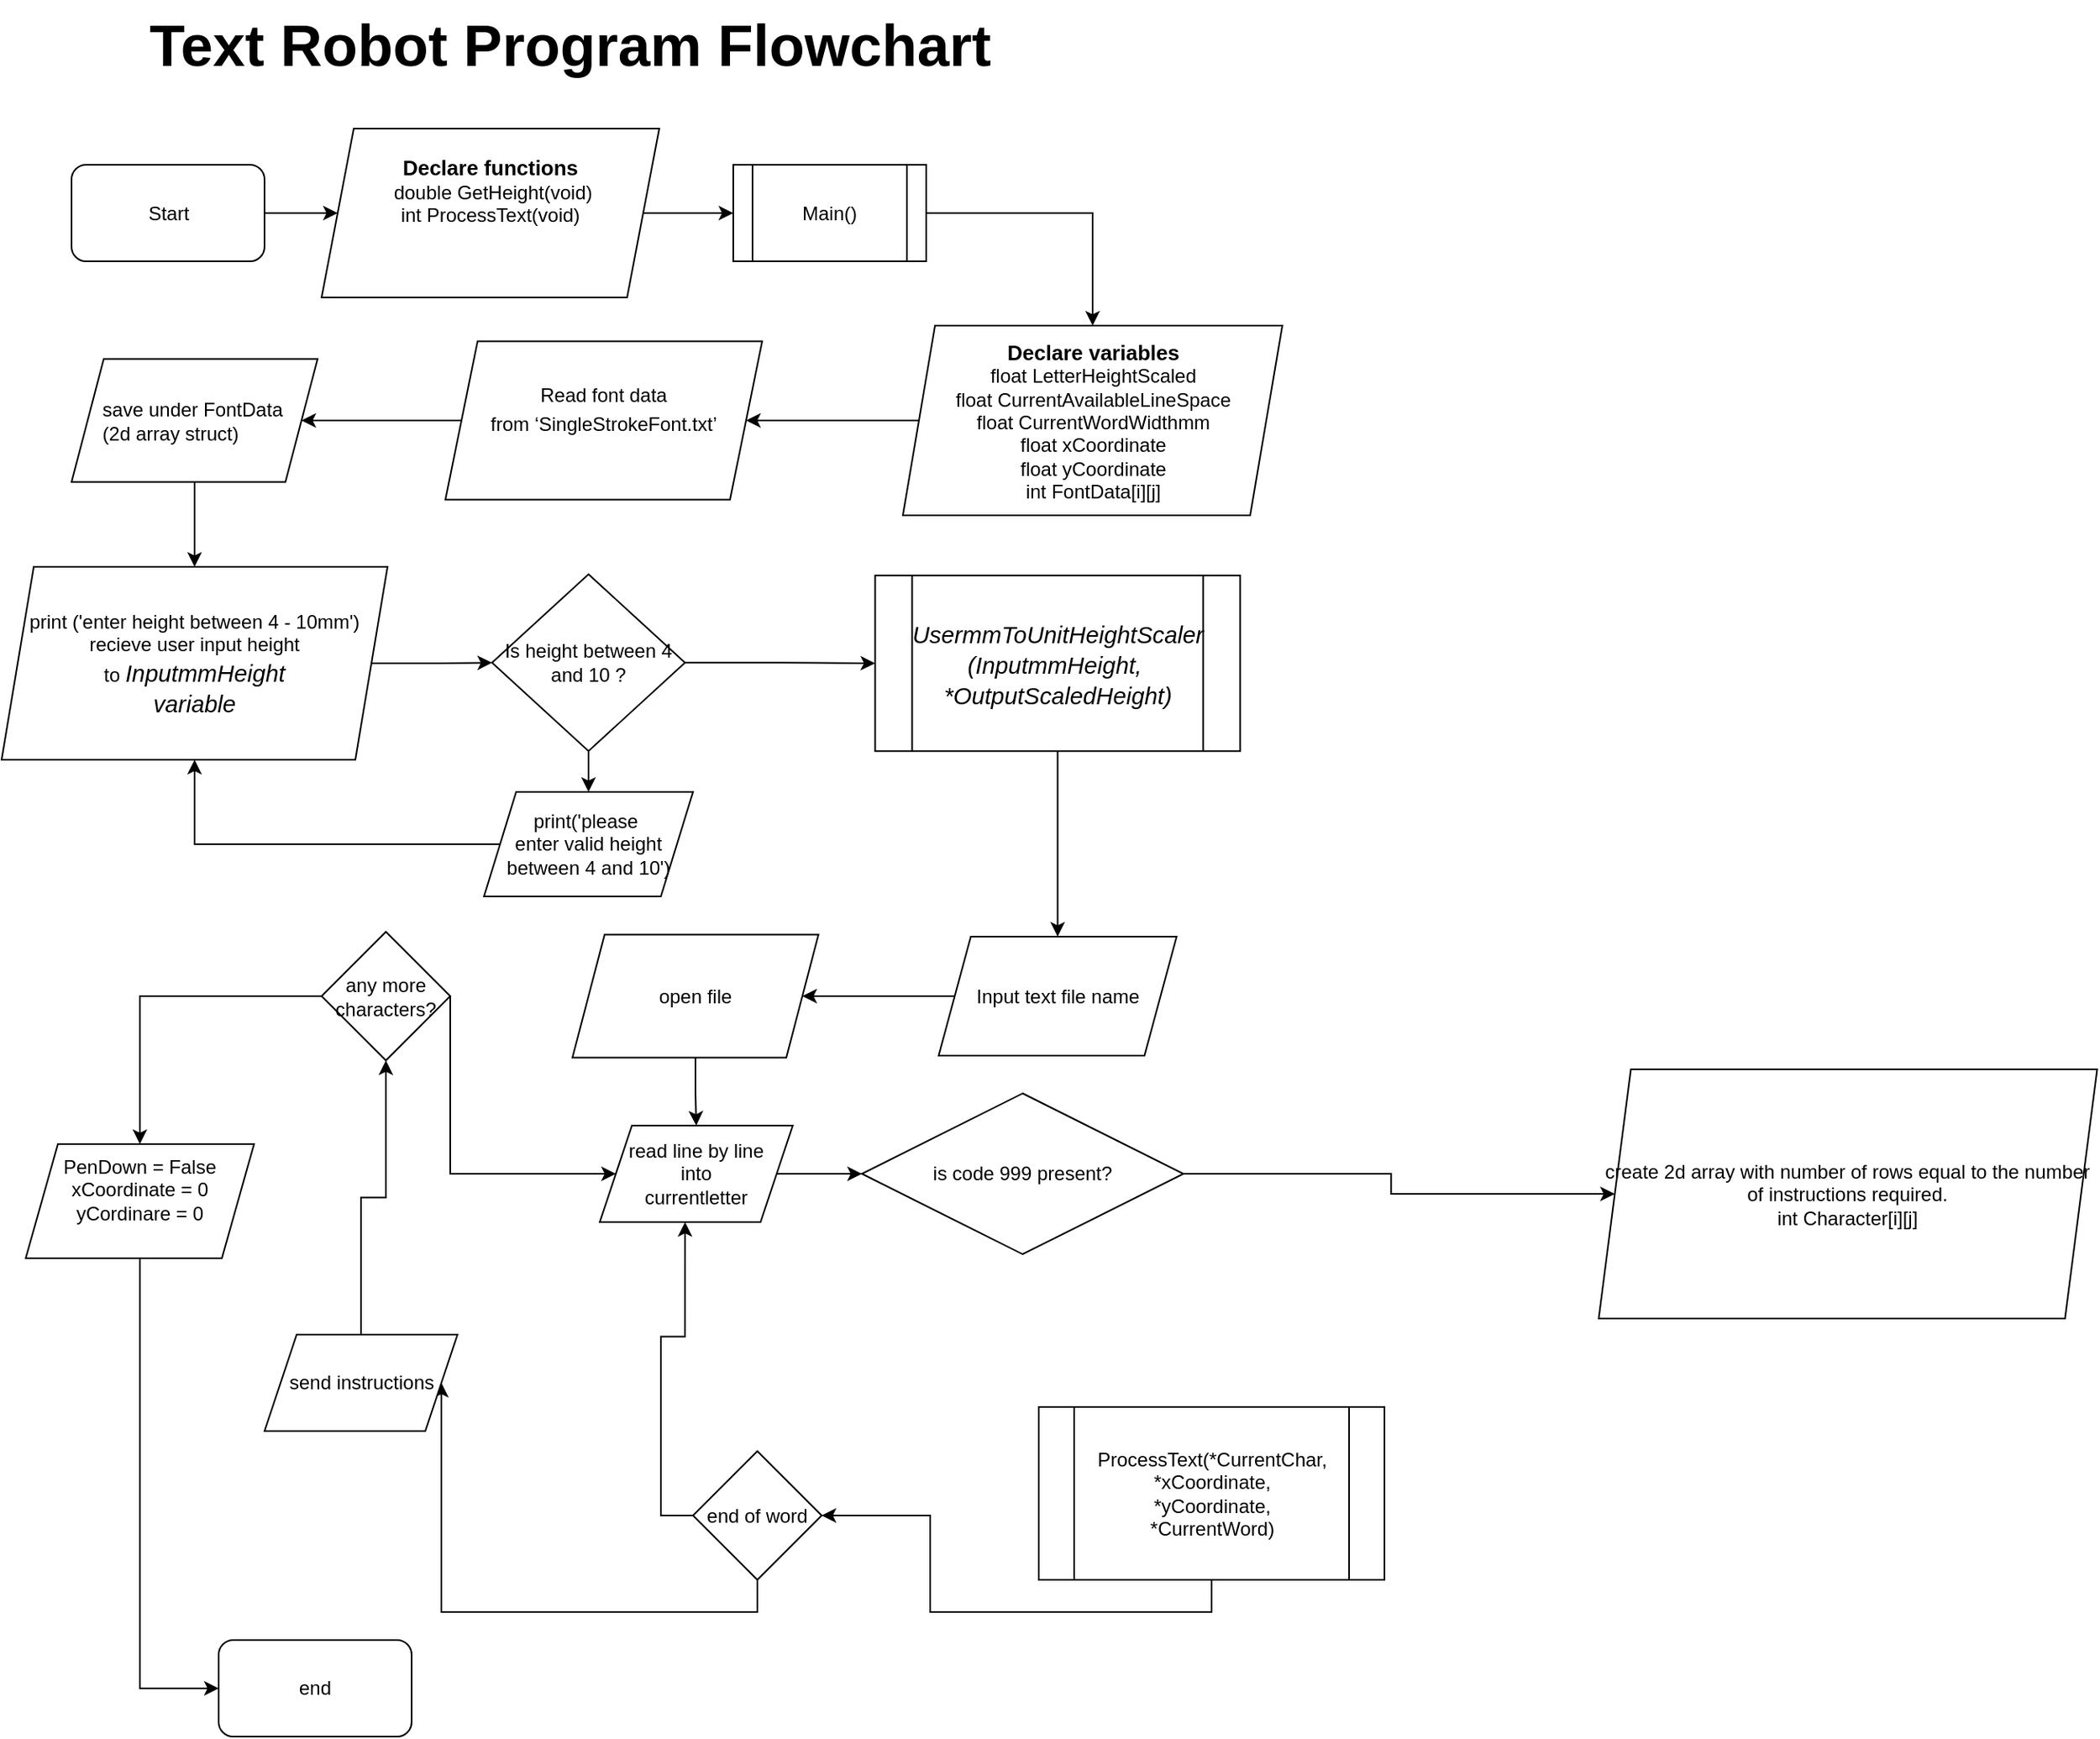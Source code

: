 <mxfile version="25.0.3" pages="3">
  <diagram name="Page-1" id="O9yYPY4qAZch_6_0QE-m">
    <mxGraphModel dx="1193" dy="799" grid="1" gridSize="10" guides="1" tooltips="1" connect="1" arrows="1" fold="1" page="1" pageScale="1" pageWidth="827" pageHeight="1169" math="0" shadow="0">
      <root>
        <mxCell id="0" />
        <mxCell id="1" parent="0" />
        <mxCell id="RyT3h0q8uJ0lcJPvg5cY-3" style="edgeStyle=orthogonalEdgeStyle;rounded=0;orthogonalLoop=1;jettySize=auto;html=1;exitX=1;exitY=0.5;exitDx=0;exitDy=0;entryX=0;entryY=0.5;entryDx=0;entryDy=0;" parent="1" source="RyT3h0q8uJ0lcJPvg5cY-1" edge="1" target="PSvTm_7GEx3-Y-DfHrny-22">
          <mxGeometry relative="1" as="geometry">
            <mxPoint x="257.79" y="210.5" as="targetPoint" />
          </mxGeometry>
        </mxCell>
        <mxCell id="RyT3h0q8uJ0lcJPvg5cY-1" value="Start" style="rounded=1;whiteSpace=wrap;html=1;" parent="1" vertex="1">
          <mxGeometry x="58.5" y="152.5" width="120" height="60" as="geometry" />
        </mxCell>
        <mxCell id="vrVNIH4W_bRBh-lT8P56-4" style="edgeStyle=orthogonalEdgeStyle;rounded=0;orthogonalLoop=1;jettySize=auto;html=1;exitX=1;exitY=0.5;exitDx=0;exitDy=0;entryX=0;entryY=0.5;entryDx=0;entryDy=0;" parent="1" source="PSvTm_7GEx3-Y-DfHrny-22" target="vrVNIH4W_bRBh-lT8P56-1" edge="1">
          <mxGeometry relative="1" as="geometry" />
        </mxCell>
        <mxCell id="PSvTm_7GEx3-Y-DfHrny-22" value="&lt;b&gt;&lt;font style=&quot;font-size: 13px;&quot;&gt;Declare functions&lt;/font&gt;&lt;/b&gt;&lt;div&gt;&amp;nbsp;double GetHeight(void)&lt;/div&gt;&lt;div&gt;int ProcessText(void)&lt;br&gt;&lt;div&gt;&lt;br&gt;&lt;/div&gt;&lt;/div&gt;&lt;div&gt;&lt;br&gt;&lt;/div&gt;" style="whiteSpace=wrap;html=1;rounded=0;shape=parallelogram;backgroundOutline=1;perimeter=parallelogramPerimeter;fixedSize=1;" parent="1" vertex="1">
          <mxGeometry x="214" y="130" width="210" height="105" as="geometry" />
        </mxCell>
        <mxCell id="ZxSGnPQ84OzXCYTlVNQy-1" style="edgeStyle=orthogonalEdgeStyle;rounded=0;orthogonalLoop=1;jettySize=auto;html=1;exitX=0.5;exitY=1;exitDx=0;exitDy=0;" edge="1" parent="1" source="PSvTm_7GEx3-Y-DfHrny-27" target="oYP-oFw4IIcHxhokV4HD-14">
          <mxGeometry relative="1" as="geometry" />
        </mxCell>
        <mxCell id="PSvTm_7GEx3-Y-DfHrny-27" value="&lt;i style=&quot;font-size: medium; text-align: start;&quot;&gt;&lt;span style=&quot;font-size: 11pt; line-height: 16.133px; font-family: Calibri, sans-serif;&quot;&gt;UsermmToUnitHeightScaler&lt;/span&gt;&lt;/i&gt;&lt;div&gt;&lt;i style=&quot;font-size: medium; text-align: start;&quot;&gt;&lt;span style=&quot;font-size: 11pt; line-height: 16.133px; font-family: Calibri, sans-serif;&quot;&gt;(&lt;/span&gt;&lt;/i&gt;&lt;span style=&quot;font-size: medium; text-align: start;&quot;&gt;&lt;/span&gt;&lt;i style=&quot;background-color: initial; font-size: medium; text-align: start;&quot;&gt;&lt;span style=&quot;font-size: 11pt; line-height: 16.133px; font-family: Calibri, sans-serif;&quot;&gt;InputmmHeight,&amp;nbsp;&lt;/span&gt;&lt;/i&gt;&lt;/div&gt;&lt;div&gt;&lt;i style=&quot;background-color: initial; font-size: medium; text-align: start;&quot;&gt;&lt;span style=&quot;font-size: 11pt; line-height: 16.133px; font-family: Calibri, sans-serif;&quot;&gt;*OutputScaledHeight)&lt;/span&gt;&lt;/i&gt;&lt;/div&gt;&lt;span style=&quot;font-size: medium; text-align: start;&quot;&gt;&lt;/span&gt;&lt;span style=&quot;font-size: medium; text-align: start;&quot;&gt;&lt;/span&gt;" style="shape=process;html=1;backgroundOutline=1;overflow=visible;container=0;autosize=0;whiteSpace=wrap;" parent="1" vertex="1">
          <mxGeometry x="558.25" y="407.88" width="227" height="109.25" as="geometry" />
        </mxCell>
        <mxCell id="ACgj2jO_b6Ip7M4qy3mt-2" value="" style="edgeStyle=orthogonalEdgeStyle;rounded=0;orthogonalLoop=1;jettySize=auto;html=1;entryX=1;entryY=0.5;entryDx=0;entryDy=0;exitX=0.5;exitY=1;exitDx=0;exitDy=0;" edge="1" parent="1" source="PSvTm_7GEx3-Y-DfHrny-37" target="ACgj2jO_b6Ip7M4qy3mt-1">
          <mxGeometry relative="1" as="geometry" />
        </mxCell>
        <mxCell id="PSvTm_7GEx3-Y-DfHrny-37" value="ProcessText(*CurrentChar&lt;span style=&quot;background-color: initial;&quot;&gt;,&lt;/span&gt;&lt;div&gt;*xCoordinate,&lt;/div&gt;&lt;div&gt;*yCoordinate,&lt;/div&gt;&lt;div&gt;*CurrentWord&lt;span style=&quot;background-color: initial;&quot;&gt;)&lt;/span&gt;&lt;/div&gt;" style="shape=process;whiteSpace=wrap;html=1;backgroundOutline=1;" parent="1" vertex="1">
          <mxGeometry x="660" y="925" width="215" height="107.5" as="geometry" />
        </mxCell>
        <mxCell id="oYP-oFw4IIcHxhokV4HD-18" style="edgeStyle=orthogonalEdgeStyle;rounded=0;orthogonalLoop=1;jettySize=auto;html=1;entryX=0.5;entryY=0;entryDx=0;entryDy=0;exitX=0;exitY=0.5;exitDx=0;exitDy=0;" parent="1" source="PSvTm_7GEx3-Y-DfHrny-38" target="PSvTm_7GEx3-Y-DfHrny-45" edge="1">
          <mxGeometry relative="1" as="geometry">
            <mxPoint x="180" y="832.5" as="sourcePoint" />
          </mxGeometry>
        </mxCell>
        <mxCell id="ZxSGnPQ84OzXCYTlVNQy-2" style="edgeStyle=orthogonalEdgeStyle;rounded=0;orthogonalLoop=1;jettySize=auto;html=1;exitX=1;exitY=0.5;exitDx=0;exitDy=0;entryX=0;entryY=0.5;entryDx=0;entryDy=0;" edge="1" parent="1" source="PSvTm_7GEx3-Y-DfHrny-38" target="OZ1cMh8s4qFGLOKrxjj2-1">
          <mxGeometry relative="1" as="geometry">
            <Array as="points">
              <mxPoint x="294" y="780" />
            </Array>
          </mxGeometry>
        </mxCell>
        <mxCell id="PSvTm_7GEx3-Y-DfHrny-38" value="any more characters?" style="rhombus;whiteSpace=wrap;html=1;" parent="1" vertex="1">
          <mxGeometry x="214" y="629.5" width="80" height="80" as="geometry" />
        </mxCell>
        <mxCell id="jaymxbTakEcgR-LR3NsR-32" style="edgeStyle=orthogonalEdgeStyle;rounded=0;orthogonalLoop=1;jettySize=auto;html=1;exitX=0.5;exitY=1;exitDx=0;exitDy=0;entryX=0;entryY=0.5;entryDx=0;entryDy=0;" edge="1" parent="1" source="PSvTm_7GEx3-Y-DfHrny-45" target="PSvTm_7GEx3-Y-DfHrny-46">
          <mxGeometry relative="1" as="geometry" />
        </mxCell>
        <mxCell id="PSvTm_7GEx3-Y-DfHrny-45" value="&lt;div&gt;PenDown = False&lt;br&gt;&lt;/div&gt;xCoordinate = 0&lt;div&gt;yCordinare = 0&lt;/div&gt;&lt;div&gt;&lt;br&gt;&lt;/div&gt;" style="shape=parallelogram;perimeter=parallelogramPerimeter;whiteSpace=wrap;html=1;fixedSize=1;" parent="1" vertex="1">
          <mxGeometry x="30" y="761.5" width="142" height="71" as="geometry" />
        </mxCell>
        <mxCell id="PSvTm_7GEx3-Y-DfHrny-46" value="end" style="rounded=1;whiteSpace=wrap;html=1;" parent="1" vertex="1">
          <mxGeometry x="150" y="1070" width="120" height="60" as="geometry" />
        </mxCell>
        <mxCell id="OZ1cMh8s4qFGLOKrxjj2-2" style="edgeStyle=orthogonalEdgeStyle;rounded=0;orthogonalLoop=1;jettySize=auto;html=1;exitX=0.5;exitY=1;exitDx=0;exitDy=0;" edge="1" parent="1" source="PSvTm_7GEx3-Y-DfHrny-36" target="OZ1cMh8s4qFGLOKrxjj2-1">
          <mxGeometry relative="1" as="geometry" />
        </mxCell>
        <mxCell id="PSvTm_7GEx3-Y-DfHrny-36" value="open file" style="shape=parallelogram;perimeter=parallelogramPerimeter;whiteSpace=wrap;html=1;fixedSize=1;" parent="1" vertex="1">
          <mxGeometry x="370" y="631.25" width="153" height="76.5" as="geometry" />
        </mxCell>
        <mxCell id="jaymxbTakEcgR-LR3NsR-30" style="edgeStyle=orthogonalEdgeStyle;rounded=0;orthogonalLoop=1;jettySize=auto;html=1;exitX=0;exitY=0.5;exitDx=0;exitDy=0;entryX=1;entryY=0.5;entryDx=0;entryDy=0;" edge="1" parent="1" source="oYP-oFw4IIcHxhokV4HD-14" target="PSvTm_7GEx3-Y-DfHrny-36">
          <mxGeometry relative="1" as="geometry" />
        </mxCell>
        <mxCell id="oYP-oFw4IIcHxhokV4HD-14" value="Input text file name" style="shape=parallelogram;perimeter=parallelogramPerimeter;whiteSpace=wrap;html=1;fixedSize=1;" parent="1" vertex="1">
          <mxGeometry x="597.75" y="632.5" width="148" height="74" as="geometry" />
        </mxCell>
        <mxCell id="oYP-oFw4IIcHxhokV4HD-19" value="&lt;h1 style=&quot;margin-top: 0px;&quot;&gt;Text Robot Program Flowchart&lt;/h1&gt;" style="text;html=1;whiteSpace=wrap;overflow=hidden;rounded=0;fontSize=18;" parent="1" vertex="1">
          <mxGeometry x="105" y="50" width="617.57" height="110" as="geometry" />
        </mxCell>
        <mxCell id="vrVNIH4W_bRBh-lT8P56-7" style="edgeStyle=orthogonalEdgeStyle;rounded=0;orthogonalLoop=1;jettySize=auto;html=1;exitX=1;exitY=0.5;exitDx=0;exitDy=0;entryX=0.5;entryY=0;entryDx=0;entryDy=0;" parent="1" source="vrVNIH4W_bRBh-lT8P56-1" target="vrVNIH4W_bRBh-lT8P56-6" edge="1">
          <mxGeometry relative="1" as="geometry">
            <mxPoint x="1260" y="135" as="targetPoint" />
          </mxGeometry>
        </mxCell>
        <mxCell id="vrVNIH4W_bRBh-lT8P56-1" value="Main()" style="rounded=0;whiteSpace=wrap;html=1;shape=process;backgroundOutline=1;" parent="1" vertex="1">
          <mxGeometry x="470" y="152.5" width="120" height="60" as="geometry" />
        </mxCell>
        <mxCell id="jaymxbTakEcgR-LR3NsR-28" style="edgeStyle=orthogonalEdgeStyle;rounded=0;orthogonalLoop=1;jettySize=auto;html=1;exitX=0;exitY=0.5;exitDx=0;exitDy=0;entryX=1;entryY=0.5;entryDx=0;entryDy=0;" edge="1" parent="1" source="vrVNIH4W_bRBh-lT8P56-6" target="naP6y239zA4MuDU5f73d-1">
          <mxGeometry relative="1" as="geometry" />
        </mxCell>
        <mxCell id="vrVNIH4W_bRBh-lT8P56-6" value="&lt;b&gt;&lt;font style=&quot;font-size: 13px;&quot;&gt;Declare variables&lt;/font&gt;&lt;/b&gt;&lt;div&gt;float LetterHeightScaled&lt;/div&gt;&lt;div&gt;float CurrentAvailableLineSpace&lt;/div&gt;&lt;div&gt;float CurrentWordWidthmm&lt;/div&gt;&lt;div&gt;float xCoordinate&lt;/div&gt;&lt;div&gt;float yCoordinate&lt;/div&gt;&lt;div&gt;int FontData[i][j]&lt;/div&gt;" style="shape=parallelogram;perimeter=parallelogramPerimeter;whiteSpace=wrap;html=1;fixedSize=1;rounded=0;" parent="1" vertex="1">
          <mxGeometry x="575.5" y="252.5" width="236" height="118" as="geometry" />
        </mxCell>
        <mxCell id="naP6y239zA4MuDU5f73d-3" value="" style="edgeStyle=orthogonalEdgeStyle;rounded=0;orthogonalLoop=1;jettySize=auto;html=1;startArrow=none;startFill=0;entryX=1;entryY=0.5;entryDx=0;entryDy=0;" parent="1" source="naP6y239zA4MuDU5f73d-1" target="naP6y239zA4MuDU5f73d-2" edge="1">
          <mxGeometry relative="1" as="geometry" />
        </mxCell>
        <mxCell id="naP6y239zA4MuDU5f73d-1" value="Read font data from&amp;nbsp;&lt;span style=&quot;text-align: start; line-height: 14.267px; font-family: Verdana, sans-serif;&quot;&gt;&lt;font&gt;‘SingleStrokeFont.txt’&lt;/font&gt;&lt;/span&gt;&lt;span style=&quot;font-size: medium; text-align: start;&quot;&gt;&lt;/span&gt;&lt;div style=&quot;text-align: start;&quot;&gt;&lt;br&gt;&lt;/div&gt;" style="shape=parallelogram;perimeter=parallelogramPerimeter;whiteSpace=wrap;html=1;fixedSize=1;" parent="1" vertex="1">
          <mxGeometry x="291" y="262.25" width="197" height="98.5" as="geometry" />
        </mxCell>
        <mxCell id="jaymxbTakEcgR-LR3NsR-24" style="edgeStyle=orthogonalEdgeStyle;rounded=0;orthogonalLoop=1;jettySize=auto;html=1;exitX=0.5;exitY=1;exitDx=0;exitDy=0;entryX=0.5;entryY=0;entryDx=0;entryDy=0;" edge="1" parent="1" source="naP6y239zA4MuDU5f73d-2" target="jaymxbTakEcgR-LR3NsR-18">
          <mxGeometry relative="1" as="geometry">
            <mxPoint x="135.5" y="403.25" as="targetPoint" />
          </mxGeometry>
        </mxCell>
        <mxCell id="naP6y239zA4MuDU5f73d-2" value="&lt;div style=&quot;text-align: start;&quot;&gt;save under FontData&amp;nbsp;&lt;/div&gt;&lt;div style=&quot;text-align: start;&quot;&gt;(2d array struct)&lt;/div&gt;" style="shape=parallelogram;perimeter=parallelogramPerimeter;whiteSpace=wrap;html=1;fixedSize=1;" parent="1" vertex="1">
          <mxGeometry x="58.5" y="273.25" width="153" height="76.5" as="geometry" />
        </mxCell>
        <mxCell id="jaymxbTakEcgR-LR3NsR-17" style="edgeStyle=orthogonalEdgeStyle;rounded=0;orthogonalLoop=1;jettySize=auto;html=1;exitX=1;exitY=0.5;exitDx=0;exitDy=0;entryX=0;entryY=0.5;entryDx=0;entryDy=0;" edge="1" parent="1" source="jaymxbTakEcgR-LR3NsR-18" target="jaymxbTakEcgR-LR3NsR-20">
          <mxGeometry relative="1" as="geometry" />
        </mxCell>
        <mxCell id="jaymxbTakEcgR-LR3NsR-18" value="print (&#39;enter height between 4 - 10mm&#39;)&lt;div&gt;recieve user input height to&amp;nbsp;&lt;i style=&quot;background-color: initial; font-size: medium; text-align: start;&quot;&gt;&lt;span style=&quot;font-size: 11pt; line-height: 16.133px; font-family: Calibri, sans-serif;&quot;&gt;InputmmHeight&lt;/span&gt;&lt;/i&gt;&lt;/div&gt;&lt;div&gt;&lt;i style=&quot;background-color: initial; font-size: medium; text-align: start;&quot;&gt;&lt;span style=&quot;font-size: 11pt; line-height: 16.133px; font-family: Calibri, sans-serif;&quot;&gt;variable&lt;/span&gt;&lt;/i&gt;&lt;/div&gt;&lt;span style=&quot;font-size: medium; text-align: start;&quot;&gt;&lt;/span&gt;" style="shape=parallelogram;perimeter=parallelogramPerimeter;whiteSpace=wrap;html=1;fixedSize=1;" vertex="1" parent="1">
          <mxGeometry x="15" y="402.5" width="240" height="120" as="geometry" />
        </mxCell>
        <mxCell id="jaymxbTakEcgR-LR3NsR-19" style="edgeStyle=orthogonalEdgeStyle;rounded=0;orthogonalLoop=1;jettySize=auto;html=1;exitX=0.5;exitY=1;exitDx=0;exitDy=0;entryX=0.5;entryY=0;entryDx=0;entryDy=0;" edge="1" parent="1" source="jaymxbTakEcgR-LR3NsR-20" target="jaymxbTakEcgR-LR3NsR-23">
          <mxGeometry relative="1" as="geometry">
            <mxPoint x="320" y="677.5" as="targetPoint" />
          </mxGeometry>
        </mxCell>
        <mxCell id="jaymxbTakEcgR-LR3NsR-29" style="edgeStyle=orthogonalEdgeStyle;rounded=0;orthogonalLoop=1;jettySize=auto;html=1;exitX=1;exitY=0.5;exitDx=0;exitDy=0;entryX=0;entryY=0.5;entryDx=0;entryDy=0;" edge="1" parent="1" source="jaymxbTakEcgR-LR3NsR-20" target="PSvTm_7GEx3-Y-DfHrny-27">
          <mxGeometry relative="1" as="geometry" />
        </mxCell>
        <mxCell id="jaymxbTakEcgR-LR3NsR-20" value="Is height between 4 and 10 ?" style="rhombus;whiteSpace=wrap;html=1;" vertex="1" parent="1">
          <mxGeometry x="320" y="407.13" width="120" height="110" as="geometry" />
        </mxCell>
        <mxCell id="jaymxbTakEcgR-LR3NsR-22" style="edgeStyle=orthogonalEdgeStyle;rounded=0;orthogonalLoop=1;jettySize=auto;html=1;exitX=0;exitY=0.5;exitDx=0;exitDy=0;entryX=0.5;entryY=1;entryDx=0;entryDy=0;" edge="1" parent="1" source="jaymxbTakEcgR-LR3NsR-23" target="jaymxbTakEcgR-LR3NsR-18">
          <mxGeometry relative="1" as="geometry" />
        </mxCell>
        <mxCell id="jaymxbTakEcgR-LR3NsR-23" value="print(&#39;please&amp;nbsp;&lt;div&gt;enter valid height between 4 and 10&#39;)&lt;/div&gt;" style="shape=parallelogram;perimeter=parallelogramPerimeter;whiteSpace=wrap;html=1;fixedSize=1;" vertex="1" parent="1">
          <mxGeometry x="315" y="542.5" width="130" height="65" as="geometry" />
        </mxCell>
        <mxCell id="OZ1cMh8s4qFGLOKrxjj2-3" style="edgeStyle=orthogonalEdgeStyle;rounded=0;orthogonalLoop=1;jettySize=auto;html=1;exitX=1;exitY=0.5;exitDx=0;exitDy=0;entryX=0;entryY=0.5;entryDx=0;entryDy=0;" edge="1" parent="1" source="OZ1cMh8s4qFGLOKrxjj2-1" target="zNzyfdtVYfEV7jU3s93r-2">
          <mxGeometry relative="1" as="geometry">
            <mxPoint x="500" y="900" as="targetPoint" />
          </mxGeometry>
        </mxCell>
        <mxCell id="OZ1cMh8s4qFGLOKrxjj2-1" value="read line by line&lt;div&gt;into&lt;/div&gt;&lt;div&gt;currentletter&lt;/div&gt;" style="shape=parallelogram;perimeter=parallelogramPerimeter;whiteSpace=wrap;html=1;fixedSize=1;" vertex="1" parent="1">
          <mxGeometry x="387" y="750" width="120" height="60" as="geometry" />
        </mxCell>
        <mxCell id="ACgj2jO_b6Ip7M4qy3mt-4" style="edgeStyle=orthogonalEdgeStyle;rounded=0;orthogonalLoop=1;jettySize=auto;html=1;exitX=0.5;exitY=1;exitDx=0;exitDy=0;entryX=1;entryY=0.5;entryDx=0;entryDy=0;" edge="1" parent="1" source="ACgj2jO_b6Ip7M4qy3mt-1" target="eGhSptwqFfVRJjb8JBiS-1">
          <mxGeometry relative="1" as="geometry">
            <mxPoint x="600" y="1060" as="targetPoint" />
          </mxGeometry>
        </mxCell>
        <mxCell id="ACgj2jO_b6Ip7M4qy3mt-1" value="end of word" style="rhombus;whiteSpace=wrap;html=1;" vertex="1" parent="1">
          <mxGeometry x="445" y="952.5" width="80" height="80" as="geometry" />
        </mxCell>
        <mxCell id="ACgj2jO_b6Ip7M4qy3mt-3" style="edgeStyle=orthogonalEdgeStyle;rounded=0;orthogonalLoop=1;jettySize=auto;html=1;exitX=0;exitY=0.5;exitDx=0;exitDy=0;entryX=0.442;entryY=1;entryDx=0;entryDy=0;entryPerimeter=0;" edge="1" parent="1" source="ACgj2jO_b6Ip7M4qy3mt-1" target="OZ1cMh8s4qFGLOKrxjj2-1">
          <mxGeometry relative="1" as="geometry" />
        </mxCell>
        <mxCell id="eGhSptwqFfVRJjb8JBiS-2" style="edgeStyle=orthogonalEdgeStyle;rounded=0;orthogonalLoop=1;jettySize=auto;html=1;exitX=0.5;exitY=0;exitDx=0;exitDy=0;entryX=0.5;entryY=1;entryDx=0;entryDy=0;" edge="1" parent="1" source="eGhSptwqFfVRJjb8JBiS-1" target="PSvTm_7GEx3-Y-DfHrny-38">
          <mxGeometry relative="1" as="geometry" />
        </mxCell>
        <mxCell id="eGhSptwqFfVRJjb8JBiS-1" value="send instructions" style="shape=parallelogram;perimeter=parallelogramPerimeter;whiteSpace=wrap;html=1;fixedSize=1;" vertex="1" parent="1">
          <mxGeometry x="178.5" y="880" width="120" height="60" as="geometry" />
        </mxCell>
        <mxCell id="zNzyfdtVYfEV7jU3s93r-1" style="edgeStyle=orthogonalEdgeStyle;rounded=0;orthogonalLoop=1;jettySize=auto;html=1;exitX=1;exitY=0.5;exitDx=0;exitDy=0;entryX=0;entryY=0.5;entryDx=0;entryDy=0;" edge="1" parent="1" source="zNzyfdtVYfEV7jU3s93r-2" target="zNzyfdtVYfEV7jU3s93r-3">
          <mxGeometry relative="1" as="geometry">
            <mxPoint x="982.32" y="815" as="targetPoint" />
          </mxGeometry>
        </mxCell>
        <mxCell id="zNzyfdtVYfEV7jU3s93r-2" value="&lt;div&gt;&lt;span style=&quot;background-color: initial;&quot;&gt;is code 999 present?&lt;/span&gt;&lt;/div&gt;" style="shape=rhombus;whiteSpace=wrap;html=1;fixedSize=1;perimeter=rhombusPerimeter;" vertex="1" parent="1">
          <mxGeometry x="550" y="730" width="200" height="100" as="geometry" />
        </mxCell>
        <mxCell id="zNzyfdtVYfEV7jU3s93r-3" value="create 2d array with number of rows equal to the number of instructions required.&lt;div&gt;int Character[i][j]&lt;/div&gt;" style="shape=parallelogram;perimeter=parallelogramPerimeter;whiteSpace=wrap;html=1;fixedSize=1;" vertex="1" parent="1">
          <mxGeometry x="1008.25" y="715" width="310" height="155" as="geometry" />
        </mxCell>
      </root>
    </mxGraphModel>
  </diagram>
  <diagram id="rnZnNiLrRkfmeJ1iTpo8" name="Page-2">
    <mxGraphModel dx="2295" dy="983" grid="1" gridSize="10" guides="1" tooltips="1" connect="1" arrows="1" fold="1" page="1" pageScale="1" pageWidth="827" pageHeight="1169" math="0" shadow="0">
      <root>
        <mxCell id="0" />
        <mxCell id="1" parent="0" />
        <mxCell id="WZK3O7w4llL-K0ui3LTR-3" style="edgeStyle=orthogonalEdgeStyle;rounded=0;orthogonalLoop=1;jettySize=auto;html=1;exitX=1;exitY=0.5;exitDx=0;exitDy=0;entryX=0;entryY=0.5;entryDx=0;entryDy=0;" parent="1" source="nWOsjJTy5GrBwk9Dym0t-11" edge="1">
          <mxGeometry relative="1" as="geometry">
            <mxPoint x="290" y="202.5" as="targetPoint" />
          </mxGeometry>
        </mxCell>
        <mxCell id="nWOsjJTy5GrBwk9Dym0t-11" value="ProcessText()" style="shape=process;whiteSpace=wrap;html=1;backgroundOutline=1;" parent="1" vertex="1">
          <mxGeometry x="60" y="135" width="160" height="80" as="geometry" />
        </mxCell>
        <mxCell id="lpamyNSh1jcfolTZJrYK-5" style="edgeStyle=orthogonalEdgeStyle;rounded=0;orthogonalLoop=1;jettySize=auto;html=1;exitX=0.5;exitY=1;exitDx=0;exitDy=0;" edge="1" parent="1" target="a2E5ijAHfJek6qGxfJAZ-8">
          <mxGeometry relative="1" as="geometry">
            <mxPoint x="465" y="290" as="sourcePoint" />
          </mxGeometry>
        </mxCell>
        <mxCell id="a2E5ijAHfJek6qGxfJAZ-10" style="edgeStyle=orthogonalEdgeStyle;rounded=0;orthogonalLoop=1;jettySize=auto;html=1;exitX=0.5;exitY=1;exitDx=0;exitDy=0;entryX=0;entryY=0.5;entryDx=0;entryDy=0;" parent="1" source="a2E5ijAHfJek6qGxfJAZ-4" target="a2E5ijAHfJek6qGxfJAZ-11" edge="1">
          <mxGeometry relative="1" as="geometry">
            <mxPoint x="474" y="705" as="targetPoint" />
          </mxGeometry>
        </mxCell>
        <mxCell id="WZK3O7w4llL-K0ui3LTR-5" value="YES" style="edgeLabel;html=1;align=center;verticalAlign=middle;resizable=0;points=[];" parent="a2E5ijAHfJek6qGxfJAZ-10" vertex="1" connectable="0">
          <mxGeometry x="-0.822" y="-3" relative="1" as="geometry">
            <mxPoint as="offset" />
          </mxGeometry>
        </mxCell>
        <mxCell id="CBsSBFY4hYhx6RnNBwPS-5" style="edgeStyle=orthogonalEdgeStyle;rounded=0;orthogonalLoop=1;jettySize=auto;html=1;exitX=0;exitY=0.5;exitDx=0;exitDy=0;entryX=0;entryY=0.5;entryDx=0;entryDy=0;" edge="1" parent="1" source="a2E5ijAHfJek6qGxfJAZ-4" target="JQgSdP9nT6Ry_m-2WPC9-3">
          <mxGeometry relative="1" as="geometry" />
        </mxCell>
        <mxCell id="CBsSBFY4hYhx6RnNBwPS-6" value="NO" style="edgeLabel;html=1;align=center;verticalAlign=middle;resizable=0;points=[];" vertex="1" connectable="0" parent="CBsSBFY4hYhx6RnNBwPS-5">
          <mxGeometry x="-0.354" y="-1" relative="1" as="geometry">
            <mxPoint as="offset" />
          </mxGeometry>
        </mxCell>
        <mxCell id="a2E5ijAHfJek6qGxfJAZ-4" value="end of&lt;div&gt;word ?&lt;/div&gt;" style="rhombus;whiteSpace=wrap;html=1;" parent="1" vertex="1">
          <mxGeometry x="10" y="385" width="80" height="80" as="geometry" />
        </mxCell>
        <mxCell id="a2E5ijAHfJek6qGxfJAZ-9" style="edgeStyle=orthogonalEdgeStyle;rounded=0;orthogonalLoop=1;jettySize=auto;html=1;entryX=1;entryY=0.5;entryDx=0;entryDy=0;exitX=0;exitY=0.5;exitDx=0;exitDy=0;" parent="1" source="nGmbJ3E5yfkTej9gMUMo-1" target="a2E5ijAHfJek6qGxfJAZ-4" edge="1">
          <mxGeometry relative="1" as="geometry">
            <mxPoint x="200" y="635" as="targetPoint" />
            <mxPoint x="290" y="370" as="sourcePoint" />
          </mxGeometry>
        </mxCell>
        <mxCell id="nGmbJ3E5yfkTej9gMUMo-2" value="" style="edgeStyle=orthogonalEdgeStyle;rounded=0;orthogonalLoop=1;jettySize=auto;html=1;" edge="1" parent="1" source="a2E5ijAHfJek6qGxfJAZ-8" target="nGmbJ3E5yfkTej9gMUMo-1">
          <mxGeometry relative="1" as="geometry" />
        </mxCell>
        <mxCell id="a2E5ijAHfJek6qGxfJAZ-8" value="append (x,y,z) move&amp;nbsp;&lt;div&gt;instruction to Charac&lt;/div&gt;" style="shape=parallelogram;perimeter=parallelogramPerimeter;whiteSpace=wrap;html=1;fixedSize=1;" parent="1" vertex="1">
          <mxGeometry x="610" y="360" width="180" height="90" as="geometry" />
        </mxCell>
        <mxCell id="a2E5ijAHfJek6qGxfJAZ-14" style="edgeStyle=orthogonalEdgeStyle;rounded=0;orthogonalLoop=1;jettySize=auto;html=1;exitX=1;exitY=0.5;exitDx=0;exitDy=0;" parent="1" source="a2E5ijAHfJek6qGxfJAZ-11" target="a2E5ijAHfJek6qGxfJAZ-15" edge="1">
          <mxGeometry relative="1" as="geometry">
            <mxPoint x="194" y="845" as="targetPoint" />
          </mxGeometry>
        </mxCell>
        <mxCell id="nGmbJ3E5yfkTej9gMUMo-3" value="YES" style="edgeLabel;html=1;align=center;verticalAlign=middle;resizable=0;points=[];" vertex="1" connectable="0" parent="a2E5ijAHfJek6qGxfJAZ-14">
          <mxGeometry x="-0.304" y="-6" relative="1" as="geometry">
            <mxPoint as="offset" />
          </mxGeometry>
        </mxCell>
        <mxCell id="WZK3O7w4llL-K0ui3LTR-6" style="edgeStyle=orthogonalEdgeStyle;rounded=0;orthogonalLoop=1;jettySize=auto;html=1;exitX=0.5;exitY=1;exitDx=0;exitDy=0;entryX=0.5;entryY=0;entryDx=0;entryDy=0;" parent="1" source="a2E5ijAHfJek6qGxfJAZ-11" edge="1">
          <mxGeometry relative="1" as="geometry">
            <mxPoint x="450" y="870" as="targetPoint" />
          </mxGeometry>
        </mxCell>
        <mxCell id="a2E5ijAHfJek6qGxfJAZ-11" value="is *xCoordinate &amp;gt; 100" style="rhombus;whiteSpace=wrap;html=1;" parent="1" vertex="1">
          <mxGeometry x="70" y="460" width="270" height="270" as="geometry" />
        </mxCell>
        <mxCell id="JQgSdP9nT6Ry_m-2WPC9-2" style="edgeStyle=orthogonalEdgeStyle;rounded=0;orthogonalLoop=1;jettySize=auto;html=1;exitX=0.5;exitY=1;exitDx=0;exitDy=0;entryX=0.5;entryY=0;entryDx=0;entryDy=0;" edge="1" parent="1" source="a2E5ijAHfJek6qGxfJAZ-15">
          <mxGeometry relative="1" as="geometry">
            <mxPoint x="450" y="870" as="targetPoint" />
          </mxGeometry>
        </mxCell>
        <mxCell id="a2E5ijAHfJek6qGxfJAZ-15" value="-5 from *ycoordinate&lt;div&gt;set *xCoordinate to 0&lt;/div&gt;" style="shape=parallelogram;perimeter=parallelogramPerimeter;whiteSpace=wrap;html=1;fixedSize=1;" parent="1" vertex="1">
          <mxGeometry x="570" y="547.5" width="190" height="95" as="geometry" />
        </mxCell>
        <mxCell id="h7_YX3KfGsT8fggZU_o3-2" value="&lt;h1 style=&quot;margin-top: 0px;&quot;&gt;Functions and Struct&lt;/h1&gt;" style="text;html=1;whiteSpace=wrap;overflow=hidden;rounded=0;fontSize=18;" parent="1" vertex="1">
          <mxGeometry x="241.215" y="20" width="617.57" height="110" as="geometry" />
        </mxCell>
        <mxCell id="JQgSdP9nT6Ry_m-2WPC9-4" value="" style="edgeStyle=orthogonalEdgeStyle;rounded=0;orthogonalLoop=1;jettySize=auto;html=1;" edge="1" parent="1" target="JQgSdP9nT6Ry_m-2WPC9-3">
          <mxGeometry relative="1" as="geometry">
            <mxPoint x="450" y="930" as="sourcePoint" />
          </mxGeometry>
        </mxCell>
        <mxCell id="JQgSdP9nT6Ry_m-2WPC9-3" value="end" style="rounded=1;whiteSpace=wrap;html=1;" vertex="1" parent="1">
          <mxGeometry x="390" y="1010" width="120" height="60" as="geometry" />
        </mxCell>
        <mxCell id="nGmbJ3E5yfkTej9gMUMo-1" value="add x move to *xCoordinate" style="shape=parallelogram;perimeter=parallelogramPerimeter;whiteSpace=wrap;html=1;fixedSize=1;" vertex="1" parent="1">
          <mxGeometry x="350" y="360" width="180" height="90" as="geometry" />
        </mxCell>
      </root>
    </mxGraphModel>
  </diagram>
  <diagram id="3I6qizGgRcAfM4pI56lu" name="Page-3">
    <mxGraphModel dx="954" dy="639" grid="1" gridSize="10" guides="1" tooltips="1" connect="1" arrows="1" fold="1" page="1" pageScale="1" pageWidth="827" pageHeight="1169" math="0" shadow="0">
      <root>
        <mxCell id="0" />
        <mxCell id="1" parent="0" />
        <mxCell id="XydtvAnNARsTBT_Fbbyh-1" style="edgeStyle=orthogonalEdgeStyle;rounded=0;orthogonalLoop=1;jettySize=auto;html=1;exitX=1;exitY=0.5;exitDx=0;exitDy=0;entryX=0.5;entryY=0;entryDx=0;entryDy=0;" edge="1" parent="1" source="XydtvAnNARsTBT_Fbbyh-2" target="XydtvAnNARsTBT_Fbbyh-6">
          <mxGeometry relative="1" as="geometry">
            <mxPoint x="300" y="175" as="targetPoint" />
          </mxGeometry>
        </mxCell>
        <mxCell id="XydtvAnNARsTBT_Fbbyh-2" value="GetHeight()" style="shape=process;whiteSpace=wrap;html=1;backgroundOutline=1;" vertex="1" parent="1">
          <mxGeometry x="60" y="135" width="160" height="80" as="geometry" />
        </mxCell>
        <mxCell id="kSsEFCNMWo9w-1se9o6a-7" style="edgeStyle=orthogonalEdgeStyle;rounded=0;orthogonalLoop=1;jettySize=auto;html=1;exitX=0.5;exitY=1;exitDx=0;exitDy=0;" edge="1" parent="1" source="XydtvAnNARsTBT_Fbbyh-6" target="kSsEFCNMWo9w-1se9o6a-8">
          <mxGeometry relative="1" as="geometry">
            <mxPoint x="600" y="500" as="targetPoint" />
          </mxGeometry>
        </mxCell>
        <mxCell id="XydtvAnNARsTBT_Fbbyh-6" value="set InputnnHeight /18&amp;nbsp;&lt;div&gt;to&amp;nbsp;&lt;i style=&quot;background-color: initial; font-size: medium; text-align: start;&quot;&gt;&lt;span style=&quot;font-size: 11pt; line-height: 16.133px; font-family: Calibri, sans-serif;&quot;&gt;OutputScaledHeight&lt;/span&gt;&lt;/i&gt;&lt;/div&gt;&lt;div&gt;&lt;i style=&quot;background-color: initial; font-size: medium; text-align: start;&quot;&gt;&lt;span style=&quot;font-size: 11pt; line-height: 16.133px; font-family: Calibri, sans-serif;&quot;&gt;pointer&lt;/span&gt;&lt;/i&gt;&lt;/div&gt;&lt;span style=&quot;font-size: medium; text-align: start;&quot;&gt;&lt;/span&gt;" style="shape=parallelogram;perimeter=parallelogramPerimeter;whiteSpace=wrap;html=1;fixedSize=1;" vertex="1" parent="1">
          <mxGeometry x="680" y="300" width="166.42" height="95" as="geometry" />
        </mxCell>
        <mxCell id="XydtvAnNARsTBT_Fbbyh-18" value="&lt;h1 style=&quot;margin-top: 0px;&quot;&gt;Functions and Struct&lt;/h1&gt;" style="text;html=1;whiteSpace=wrap;overflow=hidden;rounded=0;fontSize=18;" vertex="1" parent="1">
          <mxGeometry x="241.21" y="20" width="617.57" height="60" as="geometry" />
        </mxCell>
        <mxCell id="kSsEFCNMWo9w-1se9o6a-10" style="edgeStyle=orthogonalEdgeStyle;rounded=0;orthogonalLoop=1;jettySize=auto;html=1;exitX=0.5;exitY=1;exitDx=0;exitDy=0;entryX=0.5;entryY=0;entryDx=0;entryDy=0;" edge="1" parent="1" source="kSsEFCNMWo9w-1se9o6a-8" target="kSsEFCNMWo9w-1se9o6a-9">
          <mxGeometry relative="1" as="geometry" />
        </mxCell>
        <mxCell id="kSsEFCNMWo9w-1se9o6a-8" value="return 0" style="shape=parallelogram;perimeter=parallelogramPerimeter;whiteSpace=wrap;html=1;fixedSize=1;" vertex="1" parent="1">
          <mxGeometry x="540" y="470" width="120" height="60" as="geometry" />
        </mxCell>
        <mxCell id="kSsEFCNMWo9w-1se9o6a-9" value="end" style="rounded=1;whiteSpace=wrap;html=1;" vertex="1" parent="1">
          <mxGeometry x="530" y="600" width="120" height="60" as="geometry" />
        </mxCell>
      </root>
    </mxGraphModel>
  </diagram>
</mxfile>
